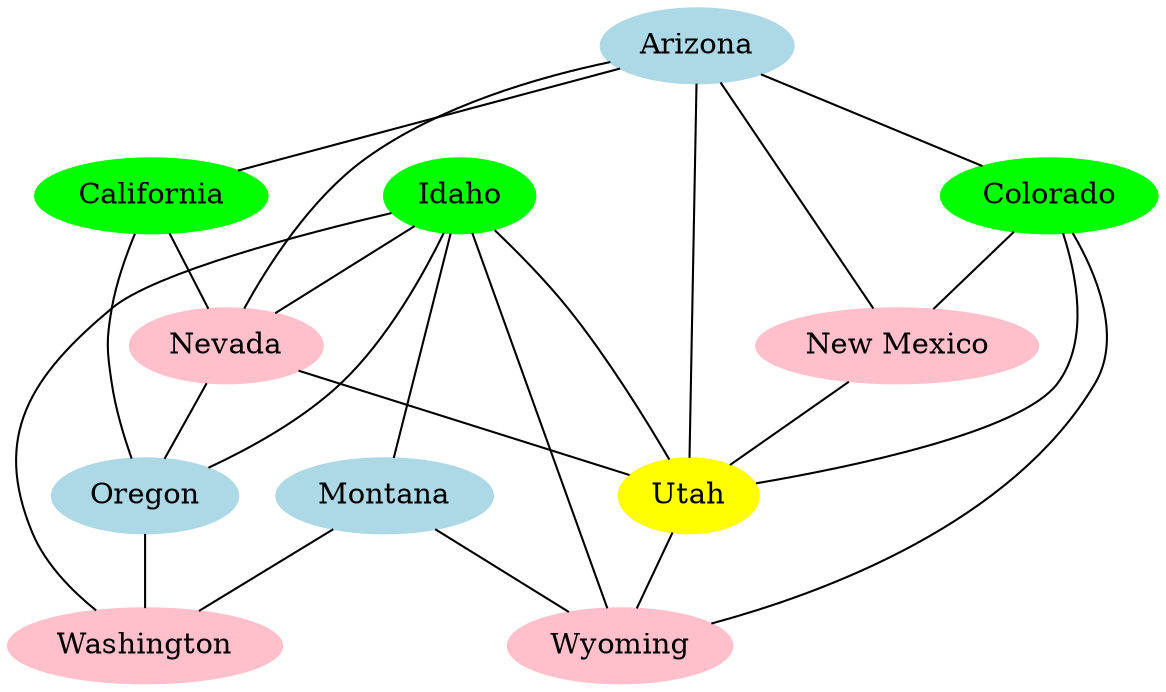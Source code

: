 graph graph1 {
	graph [overlap=false];
	Node1 -- Node2
	Node1 -- Node3
	Node1 -- Node4
	Node1 -- Node5
	Node1 -- Node6
	Node2 -- Node4
	Node2 -- Node7
	Node3 -- Node5
	Node3 -- Node6
	Node3 -- Node8
	Node9 -- Node10
	Node9 -- Node4
	Node9 -- Node7
	Node9 -- Node6
	Node9 -- Node11
	Node9 -- Node8
	Node10 -- Node11
	Node10 -- Node8
	Node4 -- Node7
	Node4 -- Node6
	Node5 -- Node6
	Node7 -- Node11
	Node6 -- Node8
	Node1 [label="Arizona",color="lightblue",style=filled];
	Node2 [label="California",color="green",style=filled];
	Node3 [label="Colorado",color="green",style=filled];
	Node9 [label="Idaho",color="green",style=filled];
	Node10 [label="Montana",color="lightblue",style=filled];
	Node4 [label="Nevada",color="pink",style=filled];
	Node5 [label="New Mexico",color="pink",style=filled];
	Node7 [label="Oregon",color="lightblue",style=filled];
	Node6 [label="Utah",color="yellow",style=filled];
	Node11 [label="Washington",color="pink",style=filled];
	Node8 [label="Wyoming",color="pink",style=filled];
} 